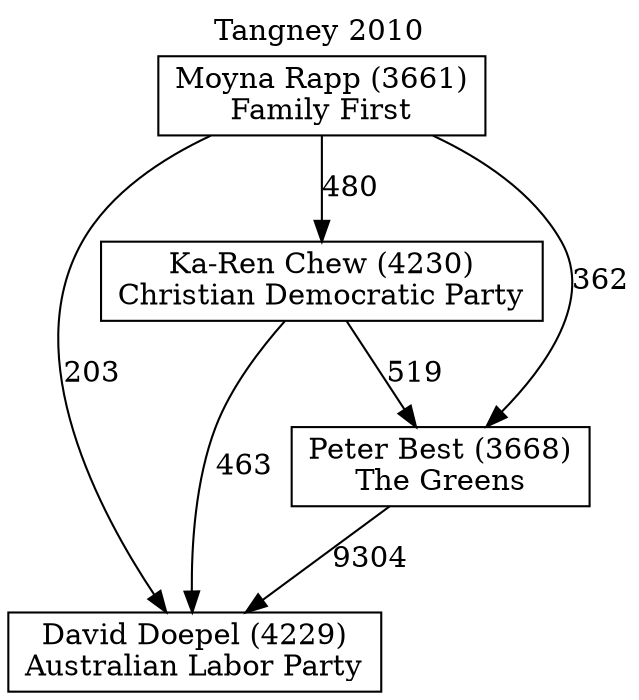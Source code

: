 // House preference flow
digraph "David Doepel (4229)_Tangney_2010" {
	graph [label="Tangney 2010" labelloc=t mclimit=10]
	node [shape=box]
	"David Doepel (4229)" [label="David Doepel (4229)
Australian Labor Party"]
	"Ka-Ren Chew (4230)" [label="Ka-Ren Chew (4230)
Christian Democratic Party"]
	"Moyna Rapp (3661)" [label="Moyna Rapp (3661)
Family First"]
	"Peter Best (3668)" [label="Peter Best (3668)
The Greens"]
	"Ka-Ren Chew (4230)" -> "David Doepel (4229)" [label=463]
	"Ka-Ren Chew (4230)" -> "Peter Best (3668)" [label=519]
	"Moyna Rapp (3661)" -> "David Doepel (4229)" [label=203]
	"Moyna Rapp (3661)" -> "Ka-Ren Chew (4230)" [label=480]
	"Moyna Rapp (3661)" -> "Peter Best (3668)" [label=362]
	"Peter Best (3668)" -> "David Doepel (4229)" [label=9304]
}
